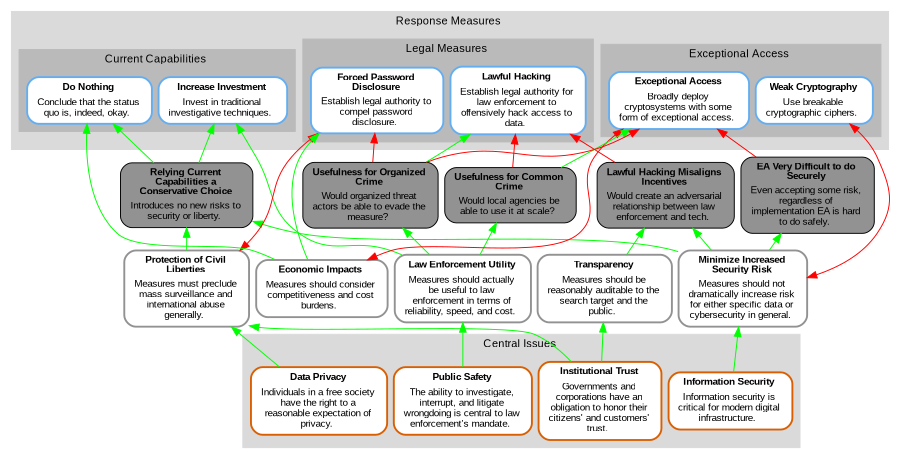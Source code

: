 digraph "Argument Map" {

ranksep = "0.25";
nodesep = "0.1";
rankdir = "BT";
concentrate = "false";
ratio = "compress";
size = "6,8.5";
edge[arrowsize="1", penwidth="1"]graph [bgcolor = "transparent" ]
subgraph cluster_1 {
  label = <<FONT FACE="arial" POINT-SIZE="12" COLOR="#000000">Central&#x20;Issues&#x20;</FONT>>;
  color = "#DADADA";
  margin="8" style = filled;
 labelloc = "b";

  n0 [label=<<TABLE WIDTH="0" ALIGN="CENTER" BORDER="0" CELLSPACING="0"><TR><TD WIDTH="0" ALIGN="TEXT" BALIGN="CENTER"><FONT FACE="arial" POINT-SIZE="10" COLOR="#000000"><B>Information&#x20;Security&#x20;</B></FONT></TD></TR><TR><TD ALIGN="TEXT" WIDTH="0" BALIGN="CENTER"><FONT FACE="arial" POINT-SIZE="10" COLOR="#000000">Information&#x20;security&#x20;is&#x20;<BR/>critical&#x20;for&#x20;modern&#x20;digital&#x20;<BR/>infrastructure.&#x20;&#x20;</FONT></TD></TR></TABLE>>, shape="box",  margin="0.11,0.055", style="filled,rounded,bold", color="#d95f02", fillcolor="white", labelfontcolor="white", fontcolor="#000000", type="statement-map-node"];
  n1 [label=<<TABLE WIDTH="0" ALIGN="CENTER" BORDER="0" CELLSPACING="0"><TR><TD WIDTH="0" ALIGN="TEXT" BALIGN="CENTER"><FONT FACE="arial" POINT-SIZE="10" COLOR="#000000"><B>Public&#x20;Safety&#x20;</B></FONT></TD></TR><TR><TD ALIGN="TEXT" WIDTH="0" BALIGN="CENTER"><FONT FACE="arial" POINT-SIZE="10" COLOR="#000000">The&#x20;ability&#x20;to&#x20;investigate&#x2C;&#x20;<BR/>interrupt&#x2C;&#x20;and&#x20;litigate&#x20;<BR/>wrongdoing&#x20;is&#x20;central&#x20;to&#x20;law&#x20;<BR/>enforcement&#x27;s&#x20;mandate.&#x20;&#x20;</FONT></TD></TR></TABLE>>, shape="box",  margin="0.11,0.055", style="filled,rounded,bold", color="#d95f02", fillcolor="white", labelfontcolor="white", fontcolor="#000000", type="statement-map-node"];
  n2 [label=<<TABLE WIDTH="0" ALIGN="CENTER" BORDER="0" CELLSPACING="0"><TR><TD WIDTH="0" ALIGN="TEXT" BALIGN="CENTER"><FONT FACE="arial" POINT-SIZE="10" COLOR="#000000"><B>Data&#x20;Privacy&#x20;</B></FONT></TD></TR><TR><TD ALIGN="TEXT" WIDTH="0" BALIGN="CENTER"><FONT FACE="arial" POINT-SIZE="10" COLOR="#000000">Individuals&#x20;in&#x20;a&#x20;free&#x20;society&#x20;<BR/>have&#x20;the&#x20;right&#x20;to&#x20;a&#x20;<BR/>reasonable&#x20;expectation&#x20;of&#x20;<BR/>privacy.&#x20;&#x20;</FONT></TD></TR></TABLE>>, shape="box",  margin="0.11,0.055", style="filled,rounded,bold", color="#d95f02", fillcolor="white", labelfontcolor="white", fontcolor="#000000", type="statement-map-node"];
  n3 [label=<<TABLE WIDTH="0" ALIGN="CENTER" BORDER="0" CELLSPACING="0"><TR><TD WIDTH="0" ALIGN="TEXT" BALIGN="CENTER"><FONT FACE="arial" POINT-SIZE="10" COLOR="#000000"><B>Institutional&#x20;Trust&#x20;</B></FONT></TD></TR><TR><TD ALIGN="TEXT" WIDTH="0" BALIGN="CENTER"><FONT FACE="arial" POINT-SIZE="10" COLOR="#000000">Governments&#x20;and&#x20;<BR/>corporations&#x20;have&#x20;an&#x20;<BR/>obligation&#x20;to&#x20;honor&#x20;their&#x20;<BR/>citizens&#x27;&#x20;and&#x20;customers&#x27;&#x20;<BR/>trust.&#x20;&#x20;</FONT></TD></TR></TABLE>>, shape="box",  margin="0.11,0.055", style="filled,rounded,bold", color="#d95f02", fillcolor="white", labelfontcolor="white", fontcolor="#000000", type="statement-map-node"];

}


subgraph cluster_2 {
  label = <<FONT FACE="arial" POINT-SIZE="12" COLOR="#000000">Response&#x20;Measures&#x20;</FONT>>;
  color = "#DADADA";
  margin="8" style = filled;
 labelloc = "b";


subgraph cluster_3 {
  label = <<FONT FACE="arial" POINT-SIZE="12" COLOR="#000000">Current&#x20;Capabilities&#x20;</FONT>>;
  color = "#BABABA";
  margin="8" style = filled;
 labelloc = "b";

  n4 [label=<<TABLE WIDTH="0" ALIGN="CENTER" BORDER="0" CELLSPACING="0"><TR><TD WIDTH="0" ALIGN="TEXT" BALIGN="CENTER"><FONT FACE="arial" POINT-SIZE="10" COLOR="#000000"><B>Do&#x20;Nothing&#x20;</B></FONT></TD></TR><TR><TD ALIGN="TEXT" WIDTH="0" BALIGN="CENTER"><FONT FACE="arial" POINT-SIZE="10" COLOR="#000000">Conclude&#x20;that&#x20;the&#x20;status&#x20;<BR/>quo&#x20;is&#x2C;&#x20;indeed&#x2C;&#x20;okay.&#x20;&#x20;</FONT></TD></TR></TABLE>>, shape="box",  margin="0.11,0.055", style="filled,rounded,bold", color="#63AEF2", fillcolor="white", labelfontcolor="white", fontcolor="#000000", type="statement-map-node"];
  n5 [label=<<TABLE WIDTH="0" ALIGN="CENTER" BORDER="0" CELLSPACING="0"><TR><TD WIDTH="0" ALIGN="TEXT" BALIGN="CENTER"><FONT FACE="arial" POINT-SIZE="10" COLOR="#000000"><B>Increase&#x20;Investment&#x20;</B></FONT></TD></TR><TR><TD ALIGN="TEXT" WIDTH="0" BALIGN="CENTER"><FONT FACE="arial" POINT-SIZE="10" COLOR="#000000">Invest&#x20;in&#x20;traditional&#x20;<BR/>investigative&#x20;techniques.&#x20;&#x20;</FONT></TD></TR></TABLE>>, shape="box",  margin="0.11,0.055", style="filled,rounded,bold", color="#63AEF2", fillcolor="white", labelfontcolor="white", fontcolor="#000000", type="statement-map-node"];

}


subgraph cluster_4 {
  label = <<FONT FACE="arial" POINT-SIZE="12" COLOR="#000000">Legal&#x20;Measures&#x20;</FONT>>;
  color = "#BABABA";
  margin="8" style = filled;
 labelloc = "b";

  n6 [label=<<TABLE WIDTH="0" ALIGN="CENTER" BORDER="0" CELLSPACING="0"><TR><TD WIDTH="0" ALIGN="TEXT" BALIGN="CENTER"><FONT FACE="arial" POINT-SIZE="10" COLOR="#000000"><B>Forced&#x20;Password&#x20;<BR/>Disclosure&#x20;</B></FONT></TD></TR><TR><TD ALIGN="TEXT" WIDTH="0" BALIGN="CENTER"><FONT FACE="arial" POINT-SIZE="10" COLOR="#000000">Establish&#x20;legal&#x20;authority&#x20;to&#x20;<BR/>compel&#x20;password&#x20;<BR/>disclosure.&#x20;&#x20;</FONT></TD></TR></TABLE>>, shape="box",  margin="0.11,0.055", style="filled,rounded,bold", color="#63AEF2", fillcolor="white", labelfontcolor="white", fontcolor="#000000", type="statement-map-node"];
  n7 [label=<<TABLE WIDTH="0" ALIGN="CENTER" BORDER="0" CELLSPACING="0"><TR><TD WIDTH="0" ALIGN="TEXT" BALIGN="CENTER"><FONT FACE="arial" POINT-SIZE="10" COLOR="#000000"><B>Lawful&#x20;Hacking&#x20;</B></FONT></TD></TR><TR><TD ALIGN="TEXT" WIDTH="0" BALIGN="CENTER"><FONT FACE="arial" POINT-SIZE="10" COLOR="#000000">Establish&#x20;legal&#x20;authority&#x20;for&#x20;<BR/>law&#x20;enforcement&#x20;to&#x20;<BR/>offensively&#x20;hack&#x20;access&#x20;to&#x20;<BR/>data.&#x20;&#x20;</FONT></TD></TR></TABLE>>, shape="box",  margin="0.11,0.055", style="filled,rounded,bold", color="#63AEF2", fillcolor="white", labelfontcolor="white", fontcolor="#000000", type="statement-map-node"];

}


subgraph cluster_5 {
  label = <<FONT FACE="arial" POINT-SIZE="12" COLOR="#000000">Exceptional&#x20;Access&#x20;</FONT>>;
  color = "#BABABA";
  margin="8" style = filled;
 labelloc = "b";

  n8 [label=<<TABLE WIDTH="0" ALIGN="CENTER" BORDER="0" CELLSPACING="0"><TR><TD WIDTH="0" ALIGN="TEXT" BALIGN="CENTER"><FONT FACE="arial" POINT-SIZE="10" COLOR="#000000"><B>Exceptional&#x20;Access&#x20;</B></FONT></TD></TR><TR><TD ALIGN="TEXT" WIDTH="0" BALIGN="CENTER"><FONT FACE="arial" POINT-SIZE="10" COLOR="#000000">Broadly&#x20;deploy&#x20;<BR/>cryptosystems&#x20;with&#x20;some&#x20;<BR/>form&#x20;of&#x20;exceptional&#x20;access.&#x20;&#x20;</FONT></TD></TR></TABLE>>, shape="box",  margin="0.11,0.055", style="filled,rounded,bold", color="#63AEF2", fillcolor="white", labelfontcolor="white", fontcolor="#000000", type="statement-map-node"];
  n9 [label=<<TABLE WIDTH="0" ALIGN="CENTER" BORDER="0" CELLSPACING="0"><TR><TD WIDTH="0" ALIGN="TEXT" BALIGN="CENTER"><FONT FACE="arial" POINT-SIZE="10" COLOR="#000000"><B>Weak&#x20;Cryptography&#x20;</B></FONT></TD></TR><TR><TD ALIGN="TEXT" WIDTH="0" BALIGN="CENTER"><FONT FACE="arial" POINT-SIZE="10" COLOR="#000000">Use&#x20;breakable&#x20;<BR/>cryptographic&#x20;ciphers.&#x20;&#x20;</FONT></TD></TR></TABLE>>, shape="box",  margin="0.11,0.055", style="filled,rounded,bold", color="#63AEF2", fillcolor="white", labelfontcolor="white", fontcolor="#000000", type="statement-map-node"];

}


}

  n10 [label=<<TABLE WIDTH="0" ALIGN="CENTER" BORDER="0" CELLSPACING="0"><TR><TD WIDTH="0" ALIGN="TEXT" BALIGN="CENTER"><FONT FACE="arial" POINT-SIZE="10" COLOR="#000000"><B>Minimize&#x20;Increased&#x20;<BR/>Security&#x20;Risk&#x20;</B></FONT></TD></TR><TR><TD ALIGN="TEXT" WIDTH="0" BALIGN="CENTER"><FONT FACE="arial" POINT-SIZE="10" COLOR="#000000">Measures&#x20;should&#x20;not&#x20;<BR/>dramatically&#x20;increase&#x20;risk&#x20;<BR/>for&#x20;either&#x20;specific&#x20;data&#x20;or&#x20;<BR/>cybersecurity&#x20;in&#x20;general.&#x20;&#x20;</FONT></TD></TR></TABLE>>, shape="box",  margin="0.11,0.055", style="filled,rounded,bold", color="#929292", fillcolor="white", labelfontcolor="white", fontcolor="#000000", type="statement-map-node"];
  n11 [label=<<TABLE WIDTH="0" ALIGN="CENTER" BORDER="0" CELLSPACING="0"><TR><TD WIDTH="0" ALIGN="TEXT" BALIGN="CENTER"><FONT FACE="arial" POINT-SIZE="10" COLOR="#000000"><B>Law&#x20;Enforcement&#x20;Utility&#x20;</B></FONT></TD></TR><TR><TD ALIGN="TEXT" WIDTH="0" BALIGN="CENTER"><FONT FACE="arial" POINT-SIZE="10" COLOR="#000000">Measures&#x20;should&#x20;actually&#x20;<BR/>be&#x20;useful&#x20;to&#x20;law&#x20;<BR/>enforcement&#x20;in&#x20;terms&#x20;of&#x20;<BR/>reliability&#x2C;&#x20;speed&#x2C;&#x20;and&#x20;cost.&#x20;&#x20;</FONT></TD></TR></TABLE>>, shape="box",  margin="0.11,0.055", style="filled,rounded,bold", color="#929292", fillcolor="white", labelfontcolor="white", fontcolor="#000000", type="statement-map-node"];
  n12 [label=<<TABLE WIDTH="0" ALIGN="CENTER" BORDER="0" CELLSPACING="0"><TR><TD WIDTH="0" ALIGN="TEXT" BALIGN="CENTER"><FONT FACE="arial" POINT-SIZE="10" COLOR="#000000"><B>Protection&#x20;of&#x20;Civil&#x20;<BR/>Liberties&#x20;</B></FONT></TD></TR><TR><TD ALIGN="TEXT" WIDTH="0" BALIGN="CENTER"><FONT FACE="arial" POINT-SIZE="10" COLOR="#000000">Measures&#x20;must&#x20;preclude&#x20;<BR/>mass&#x20;surveillance&#x20;and&#x20;<BR/>international&#x20;abuse&#x20;<BR/>generally.&#x20;&#x20;</FONT></TD></TR></TABLE>>, shape="box",  margin="0.11,0.055", style="filled,rounded,bold", color="#929292", fillcolor="white", labelfontcolor="white", fontcolor="#000000", type="statement-map-node"];
  n13 [label=<<TABLE WIDTH="0" ALIGN="CENTER" BORDER="0" CELLSPACING="0"><TR><TD WIDTH="0" ALIGN="TEXT" BALIGN="CENTER"><FONT FACE="arial" POINT-SIZE="10" COLOR="#000000"><B>Transparency&#x20;</B></FONT></TD></TR><TR><TD ALIGN="TEXT" WIDTH="0" BALIGN="CENTER"><FONT FACE="arial" POINT-SIZE="10" COLOR="#000000">Measures&#x20;should&#x20;be&#x20;<BR/>reasonably&#x20;auditable&#x20;to&#x20;the&#x20;<BR/>search&#x20;target&#x20;and&#x20;the&#x20;<BR/>public.&#x20;&#x20;</FONT></TD></TR></TABLE>>, shape="box",  margin="0.11,0.055", style="filled,rounded,bold", color="#929292", fillcolor="white", labelfontcolor="white", fontcolor="#000000", type="statement-map-node"];
  n14 [label=<<TABLE WIDTH="0" ALIGN="CENTER" BORDER="0" CELLSPACING="0"><TR><TD WIDTH="0" ALIGN="TEXT" BALIGN="CENTER"><FONT FACE="arial" POINT-SIZE="10" COLOR="#000000"><B>Economic&#x20;Impacts&#x20;</B></FONT></TD></TR><TR><TD ALIGN="TEXT" WIDTH="0" BALIGN="CENTER"><FONT FACE="arial" POINT-SIZE="10" COLOR="#000000">Measures&#x20;should&#x20;consider&#x20;<BR/>competitiveness&#x20;and&#x20;cost&#x20;<BR/>burdens.&#x20;&#x20;</FONT></TD></TR></TABLE>>, shape="box",  margin="0.11,0.055", style="filled,rounded,bold", color="#929292", fillcolor="white", labelfontcolor="white", fontcolor="#000000", type="statement-map-node"];
  n15 [label=<<TABLE WIDTH="0" ALIGN="CENTER" BORDER="0" CELLSPACING="0"><TR><TD WIDTH="0" ALIGN="TEXT" BALIGN="CENTER"><FONT FACE="arial" POINT-SIZE="10" COLOR="#000000"><B>Relying&#x20;Current&#x20;<BR/>Capabilities&#x20;a&#x20;<BR/>Conservative&#x20;Choice&#x20;</B></FONT></TD></TR><TR><TD ALIGN="TEXT" WIDTH="0" BALIGN="CENTER"><FONT FACE="arial" POINT-SIZE="10" COLOR="#000000">Introduces&#x20;no&#x20;new&#x20;risks&#x20;to&#x20;<BR/>security&#x20;or&#x20;liberty.&#x20;&#x20;</FONT></TD></TR></TABLE>>, margin="0.11,0.055", shape="box", style="filled,rounded", fillcolor="#929292", fontcolor="#000000",  type="argument-map-node"];
  n16 [label=<<TABLE WIDTH="0" ALIGN="CENTER" BORDER="0" CELLSPACING="0"><TR><TD WIDTH="0" ALIGN="TEXT" BALIGN="CENTER"><FONT FACE="arial" POINT-SIZE="10" COLOR="#000000"><B>Lawful&#x20;Hacking&#x20;Misaligns&#x20;<BR/>Incentives&#x20;</B></FONT></TD></TR><TR><TD ALIGN="TEXT" WIDTH="0" BALIGN="CENTER"><FONT FACE="arial" POINT-SIZE="10" COLOR="#000000">Would&#x20;create&#x20;an&#x20;adversarial&#x20;<BR/>relationship&#x20;between&#x20;law&#x20;<BR/>enforcement&#x20;and&#x20;tech.&#x20;&#x20;</FONT></TD></TR></TABLE>>, margin="0.11,0.055", shape="box", style="filled,rounded", fillcolor="#929292", fontcolor="#000000",  type="argument-map-node"];
  n17 [label=<<TABLE WIDTH="0" ALIGN="CENTER" BORDER="0" CELLSPACING="0"><TR><TD WIDTH="0" ALIGN="TEXT" BALIGN="CENTER"><FONT FACE="arial" POINT-SIZE="10" COLOR="#000000"><B>Usefulness&#x20;for&#x20;Common&#x20;<BR/>Crime&#x20;</B></FONT></TD></TR><TR><TD ALIGN="TEXT" WIDTH="0" BALIGN="CENTER"><FONT FACE="arial" POINT-SIZE="10" COLOR="#000000">Would&#x20;local&#x20;agencies&#x20;be&#x20;<BR/>able&#x20;to&#x20;use&#x20;it&#x20;at&#x20;scale&#x3F;&#x20;&#x20;</FONT></TD></TR></TABLE>>, margin="0.11,0.055", shape="box", style="filled,rounded", fillcolor="#929292", fontcolor="#000000",  type="argument-map-node"];
  n18 [label=<<TABLE WIDTH="0" ALIGN="CENTER" BORDER="0" CELLSPACING="0"><TR><TD WIDTH="0" ALIGN="TEXT" BALIGN="CENTER"><FONT FACE="arial" POINT-SIZE="10" COLOR="#000000"><B>Usefulness&#x20;for&#x20;Organized&#x20;<BR/>Crime&#x20;</B></FONT></TD></TR><TR><TD ALIGN="TEXT" WIDTH="0" BALIGN="CENTER"><FONT FACE="arial" POINT-SIZE="10" COLOR="#000000">Would&#x20;organized&#x20;threat&#x20;<BR/>actors&#x20;be&#x20;able&#x20;to&#x20;evade&#x20;the&#x20;<BR/>measure&#x3F;&#x20;&#x20;</FONT></TD></TR></TABLE>>, margin="0.11,0.055", shape="box", style="filled,rounded", fillcolor="#929292", fontcolor="#000000",  type="argument-map-node"];
  n19 [label=<<TABLE WIDTH="0" ALIGN="CENTER" BORDER="0" CELLSPACING="0"><TR><TD WIDTH="0" ALIGN="TEXT" BALIGN="CENTER"><FONT FACE="arial" POINT-SIZE="10" COLOR="#000000"><B>EA&#x20;Very&#x20;Difficult&#x20;to&#x20;do&#x20;<BR/>Securely&#x20;</B></FONT></TD></TR><TR><TD ALIGN="TEXT" WIDTH="0" BALIGN="CENTER"><FONT FACE="arial" POINT-SIZE="10" COLOR="#000000">Even&#x20;accepting&#x20;some&#x20;risk&#x2C;&#x20;<BR/>regardless&#x20;of&#x20;<BR/>implementation&#x20;EA&#x20;is&#x20;hard&#x20;<BR/>to&#x20;do&#x20;safely.&#x20;&#x20;</FONT></TD></TR></TABLE>>, margin="0.11,0.055", shape="box", style="filled,rounded", fillcolor="#929292", fontcolor="#000000",  type="argument-map-node"];


  n10 -> n9 [type="contrary", color="#ff0000", dir="both"];
  n0 -> n10 [type="entails", color="#00ff00"];
  n1 -> n11 [type="entails", color="#00ff00"];
  n11 -> n5 [type="entails", color="#00ff00"];
  n2 -> n12 [type="entails", color="#00ff00"];
  n3 -> n12 [type="entails", color="#00ff00"];
  n12 -> n6 [type="contrary", color="#ff0000", dir="both"];
  n3 -> n13 [type="entails", color="#00ff00"];
  n14 -> n6 [type="entails", color="#00ff00"];
  n14 -> n4 [type="entails", color="#00ff00"];
  n14 -> n8 [type="contrary", color="#ff0000", dir="both"];
  n10 -> n15 [type="support", color="#00ff00"];
  n12 -> n15 [type="support", color="#00ff00"];
  n15 -> n4 [type="support", color="#00ff00"];
  n15 -> n5 [type="support", color="#00ff00"];
  n10 -> n16 [type="support", color="#00ff00"];
  n13 -> n16 [type="support", color="#00ff00"];
  n16 -> n7 [type="attack", color="#ff0000"];
  n11 -> n17 [type="support", color="#00ff00"];
  n17 -> n7 [type="attack", color="#ff0000"];
  n17 -> n8 [type="support", color="#00ff00"];
  n11 -> n18 [type="support", color="#00ff00"];
  n18 -> n6 [type="attack", color="#ff0000"];
  n18 -> n8 [type="attack", color="#ff0000"];
  n18 -> n7 [type="support", color="#00ff00"];
  n10 -> n19 [type="support", color="#00ff00"];
  n19 -> n8 [type="attack", color="#ff0000"];
{ rank = same;
n10;
n11;
n12;
n13;
n14;
};
{ rank = same;
};

}
